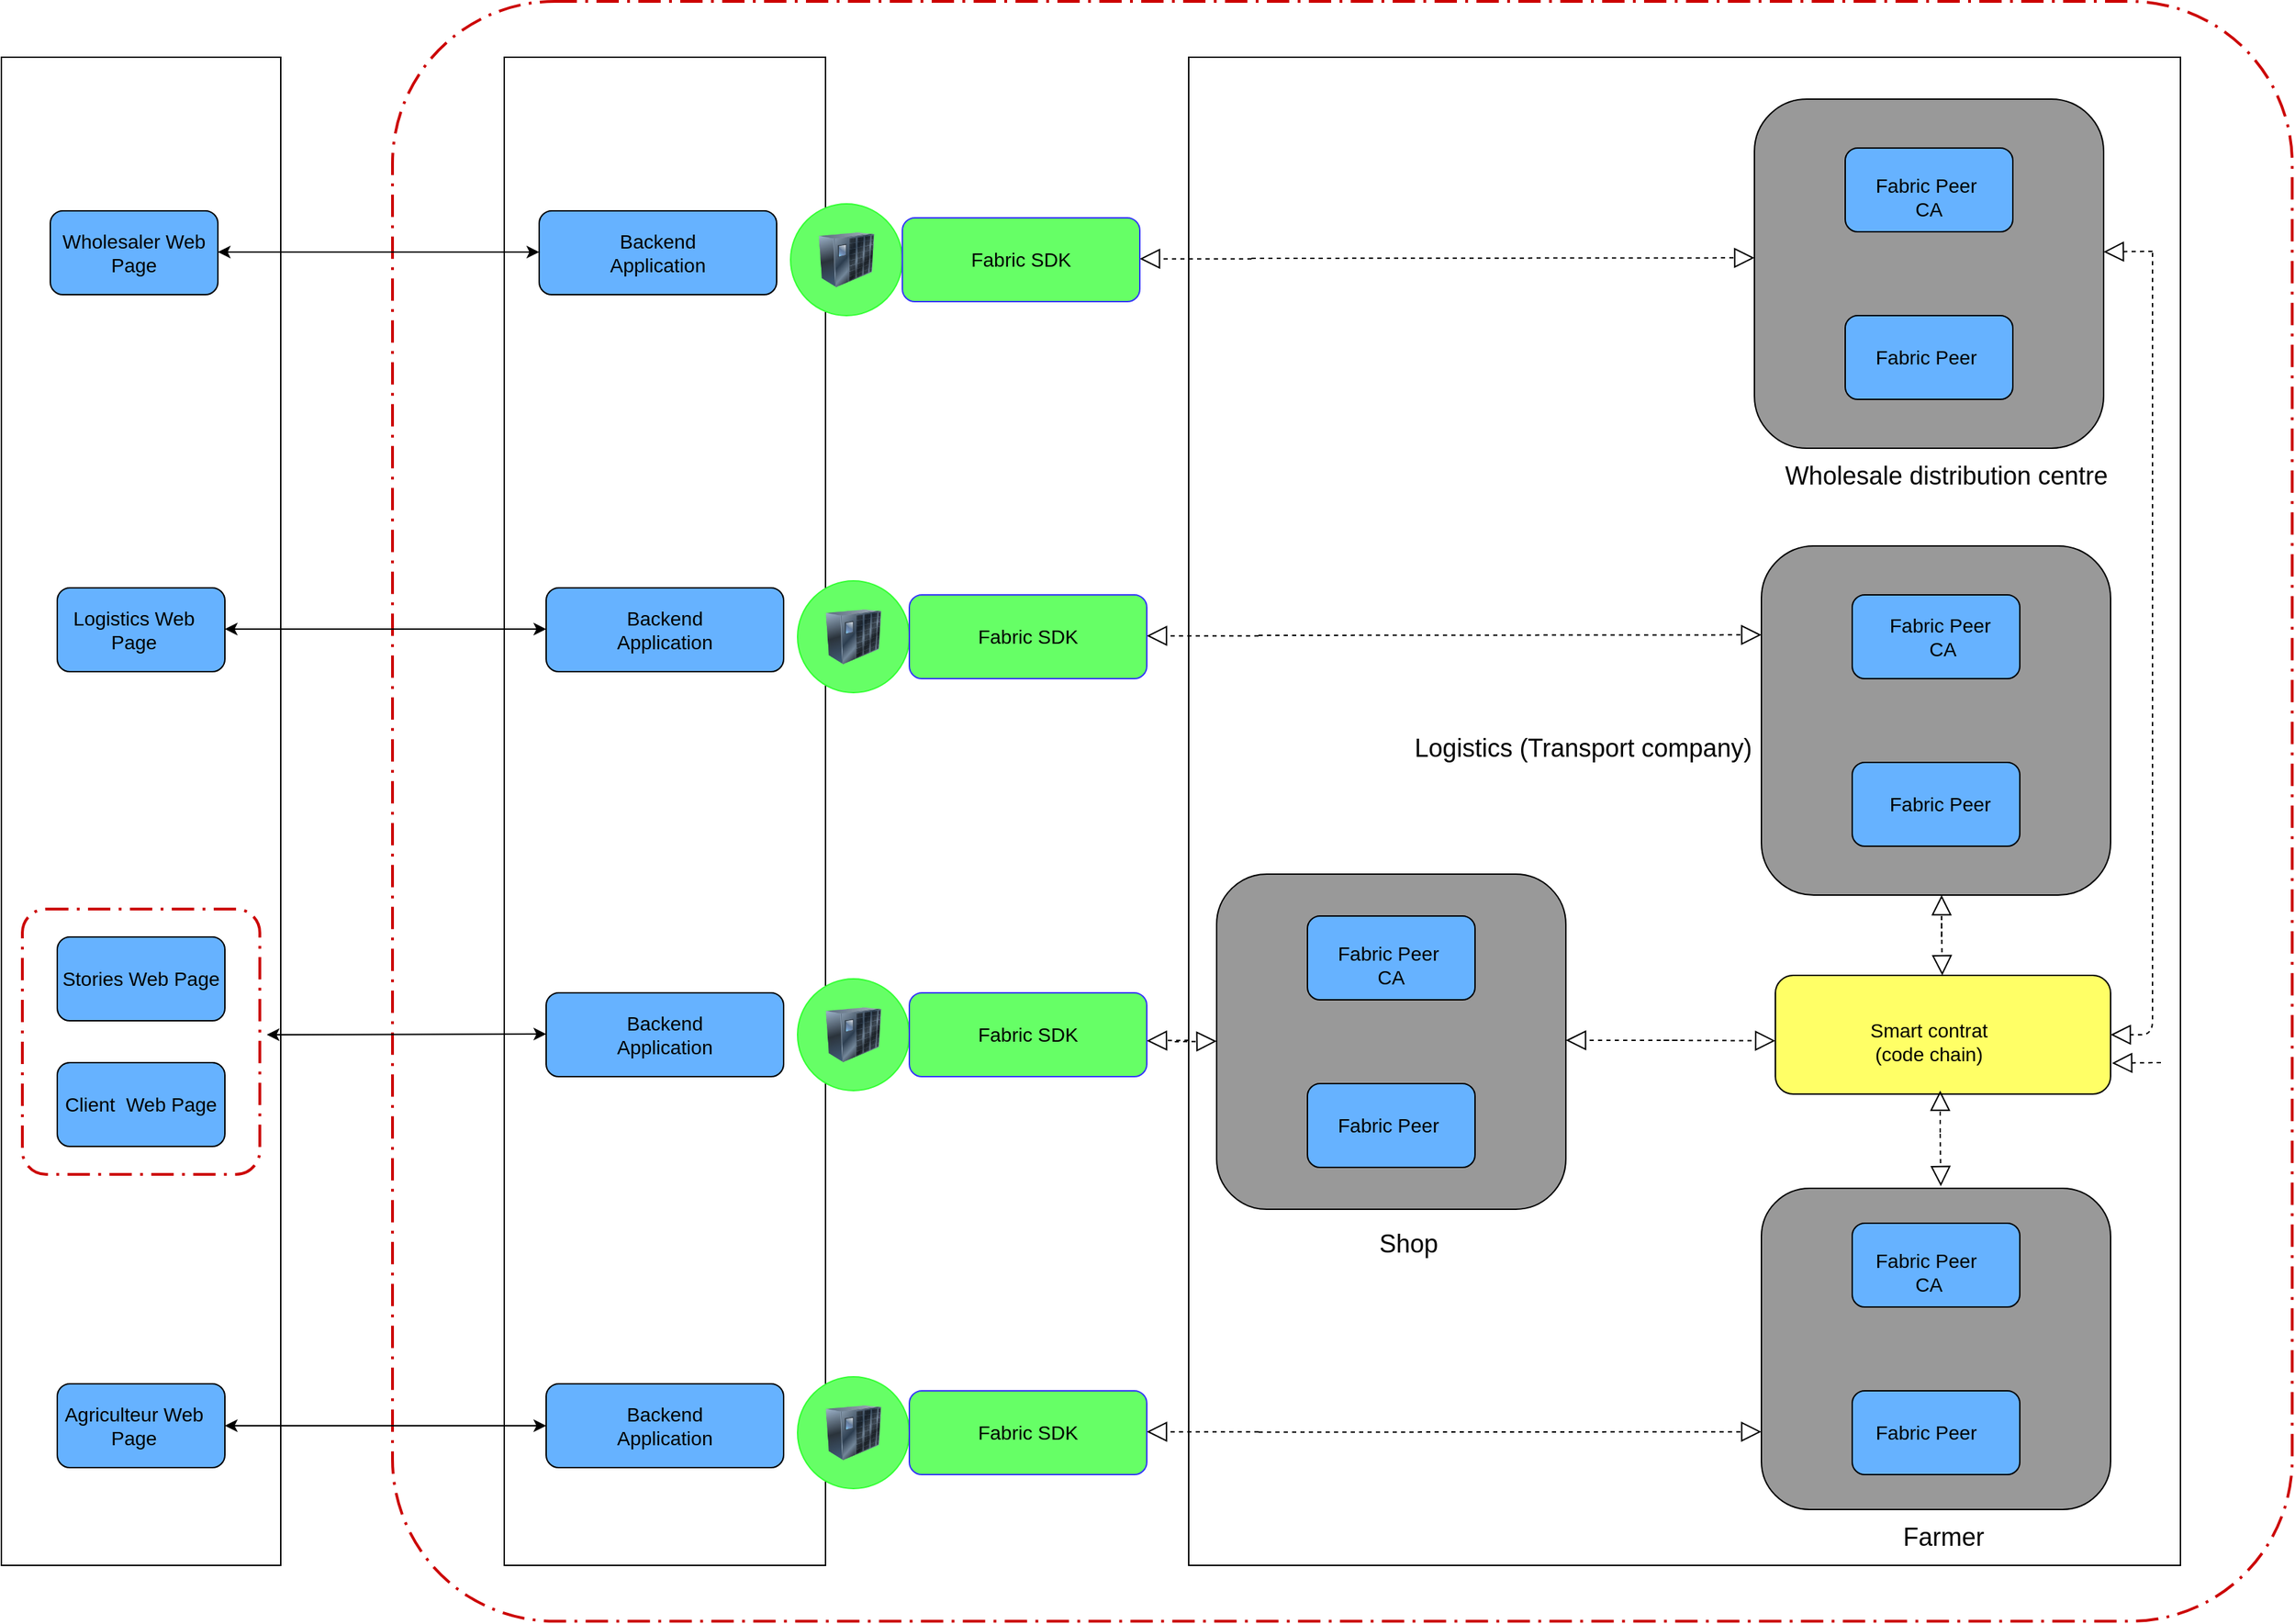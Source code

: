 <mxfile version="13.0.3" type="github">
  <diagram id="Uld2wgHHkagSajves6w5" name="Page-1">
    <mxGraphModel dx="4000" dy="1913" grid="1" gridSize="10" guides="1" tooltips="1" connect="1" arrows="1" fold="1" page="1" pageScale="1" pageWidth="827" pageHeight="1169" math="0" shadow="0">
      <root>
        <mxCell id="0" />
        <mxCell id="1" parent="0" />
        <mxCell id="8nDx5IEHLrmuxDFwGXn0-1" value="" style="rounded=0;whiteSpace=wrap;html=1;" parent="1" vertex="1">
          <mxGeometry x="-2360" width="200" height="1080" as="geometry" />
        </mxCell>
        <mxCell id="8nDx5IEHLrmuxDFwGXn0-12" value="" style="rounded=1;arcSize=10;dashed=1;strokeColor=#CC0000;fillColor=none;gradientColor=none;dashPattern=8 3 1 3;strokeWidth=2;" parent="1" vertex="1">
          <mxGeometry x="-2080" y="-40" width="1360" height="1160" as="geometry" />
        </mxCell>
        <mxCell id="8nDx5IEHLrmuxDFwGXn0-13" value="" style="rounded=1;arcSize=10;dashed=1;strokeColor=#CC0000;fillColor=none;gradientColor=none;dashPattern=8 3 1 3;strokeWidth=2;" parent="1" vertex="1">
          <mxGeometry x="-2345" y="610" width="170" height="190" as="geometry" />
        </mxCell>
        <mxCell id="8nDx5IEHLrmuxDFwGXn0-14" value="" style="rounded=0;whiteSpace=wrap;html=1;" parent="1" vertex="1">
          <mxGeometry x="-2000" width="230" height="1080" as="geometry" />
        </mxCell>
        <mxCell id="8nDx5IEHLrmuxDFwGXn0-23" value="" style="endArrow=classic;startArrow=classic;html=1;entryX=0;entryY=0.5;entryDx=0;entryDy=0;" parent="1" edge="1">
          <mxGeometry width="50" height="50" relative="1" as="geometry">
            <mxPoint x="-2200" y="980" as="sourcePoint" />
            <mxPoint x="-1970" y="980" as="targetPoint" />
          </mxGeometry>
        </mxCell>
        <mxCell id="8nDx5IEHLrmuxDFwGXn0-24" value="" style="endArrow=classic;startArrow=classic;html=1;entryX=0;entryY=0.5;entryDx=0;entryDy=0;" parent="1" edge="1">
          <mxGeometry width="50" height="50" relative="1" as="geometry">
            <mxPoint x="-2170" y="700" as="sourcePoint" />
            <mxPoint x="-1970" y="699.5" as="targetPoint" />
          </mxGeometry>
        </mxCell>
        <mxCell id="8nDx5IEHLrmuxDFwGXn0-25" value="" style="endArrow=classic;startArrow=classic;html=1;entryX=0;entryY=0.5;entryDx=0;entryDy=0;" parent="1" edge="1">
          <mxGeometry width="50" height="50" relative="1" as="geometry">
            <mxPoint x="-2200" y="409.5" as="sourcePoint" />
            <mxPoint x="-1970" y="409.5" as="targetPoint" />
          </mxGeometry>
        </mxCell>
        <mxCell id="8nDx5IEHLrmuxDFwGXn0-26" value="" style="rounded=0;whiteSpace=wrap;html=1;" parent="1" vertex="1">
          <mxGeometry x="-1510" width="710" height="1080" as="geometry" />
        </mxCell>
        <mxCell id="8nDx5IEHLrmuxDFwGXn0-27" value="" style="rounded=1;whiteSpace=wrap;html=1;shadow=0;fillColor=#999999;" parent="1" vertex="1">
          <mxGeometry x="-1490" y="585" width="250" height="240" as="geometry" />
        </mxCell>
        <mxCell id="8nDx5IEHLrmuxDFwGXn0-28" value="" style="rounded=1;whiteSpace=wrap;html=1;fillColor=#66B2FF;" parent="1" vertex="1">
          <mxGeometry x="-1425" y="615" width="120" height="60" as="geometry" />
        </mxCell>
        <mxCell id="8nDx5IEHLrmuxDFwGXn0-30" value="" style="rounded=1;whiteSpace=wrap;html=1;fillColor=#66B2FF;" parent="1" vertex="1">
          <mxGeometry x="-1425" y="735" width="120" height="60" as="geometry" />
        </mxCell>
        <mxCell id="8nDx5IEHLrmuxDFwGXn0-31" value="" style="rounded=1;whiteSpace=wrap;html=1;shadow=0;fillColor=#999999;" parent="1" vertex="1">
          <mxGeometry x="-1100" y="350" width="250" height="250" as="geometry" />
        </mxCell>
        <mxCell id="8nDx5IEHLrmuxDFwGXn0-32" value="" style="rounded=1;whiteSpace=wrap;html=1;fillColor=#66B2FF;" parent="1" vertex="1">
          <mxGeometry x="-1035" y="385" width="120" height="60" as="geometry" />
        </mxCell>
        <mxCell id="8nDx5IEHLrmuxDFwGXn0-33" value="" style="rounded=1;whiteSpace=wrap;html=1;fillColor=#66B2FF;" parent="1" vertex="1">
          <mxGeometry x="-1035" y="505" width="120" height="60" as="geometry" />
        </mxCell>
        <mxCell id="8nDx5IEHLrmuxDFwGXn0-34" value="" style="rounded=1;whiteSpace=wrap;html=1;shadow=0;fillColor=#999999;" parent="1" vertex="1">
          <mxGeometry x="-1100" y="810" width="250" height="230" as="geometry" />
        </mxCell>
        <mxCell id="8nDx5IEHLrmuxDFwGXn0-35" value="" style="rounded=1;whiteSpace=wrap;html=1;fillColor=#66B2FF;" parent="1" vertex="1">
          <mxGeometry x="-1035" y="835" width="120" height="60" as="geometry" />
        </mxCell>
        <mxCell id="8nDx5IEHLrmuxDFwGXn0-36" value="" style="rounded=1;whiteSpace=wrap;html=1;fillColor=#66B2FF;" parent="1" vertex="1">
          <mxGeometry x="-1035" y="955" width="120" height="60" as="geometry" />
        </mxCell>
        <mxCell id="8nDx5IEHLrmuxDFwGXn0-37" value="" style="rounded=1;whiteSpace=wrap;html=1;fillColor=#66B2FF;" parent="1" vertex="1">
          <mxGeometry x="-2320" y="380" width="120" height="60" as="geometry" />
        </mxCell>
        <mxCell id="8nDx5IEHLrmuxDFwGXn0-38" value="" style="rounded=1;whiteSpace=wrap;html=1;fillColor=#66B2FF;" parent="1" vertex="1">
          <mxGeometry x="-2320" y="630" width="120" height="60" as="geometry" />
        </mxCell>
        <mxCell id="8nDx5IEHLrmuxDFwGXn0-39" value="" style="rounded=1;whiteSpace=wrap;html=1;fillColor=#66B2FF;" parent="1" vertex="1">
          <mxGeometry x="-2320" y="720" width="120" height="60" as="geometry" />
        </mxCell>
        <mxCell id="8nDx5IEHLrmuxDFwGXn0-40" value="" style="rounded=1;whiteSpace=wrap;html=1;fillColor=#66B2FF;" parent="1" vertex="1">
          <mxGeometry x="-2320" y="950" width="120" height="60" as="geometry" />
        </mxCell>
        <mxCell id="8nDx5IEHLrmuxDFwGXn0-41" value="" style="rounded=1;whiteSpace=wrap;html=1;fillColor=#66B2FF;" parent="1" vertex="1">
          <mxGeometry x="-1970" y="380" width="170" height="60" as="geometry" />
        </mxCell>
        <mxCell id="8nDx5IEHLrmuxDFwGXn0-42" value="" style="rounded=1;whiteSpace=wrap;html=1;fillColor=#66B2FF;" parent="1" vertex="1">
          <mxGeometry x="-1970" y="670" width="170" height="60" as="geometry" />
        </mxCell>
        <mxCell id="8nDx5IEHLrmuxDFwGXn0-43" value="" style="rounded=1;whiteSpace=wrap;html=1;fillColor=#66B2FF;" parent="1" vertex="1">
          <mxGeometry x="-1970" y="950" width="170" height="60" as="geometry" />
        </mxCell>
        <mxCell id="8nDx5IEHLrmuxDFwGXn0-44" value="" style="rounded=1;whiteSpace=wrap;html=1;fillColor=#FFFF66;" parent="1" vertex="1">
          <mxGeometry x="-1090" y="657.5" width="240" height="85" as="geometry" />
        </mxCell>
        <mxCell id="8nDx5IEHLrmuxDFwGXn0-46" value="" style="endArrow=block;dashed=1;endFill=0;endSize=12;html=1;" parent="1" edge="1">
          <mxGeometry width="160" relative="1" as="geometry">
            <mxPoint x="-1170" y="704" as="sourcePoint" />
            <mxPoint x="-1090" y="704.33" as="targetPoint" />
          </mxGeometry>
        </mxCell>
        <mxCell id="8nDx5IEHLrmuxDFwGXn0-47" value="" style="endArrow=block;dashed=1;endFill=0;endSize=12;html=1;" parent="1" edge="1">
          <mxGeometry width="160" relative="1" as="geometry">
            <mxPoint x="-1160" y="704" as="sourcePoint" />
            <mxPoint x="-1240" y="704" as="targetPoint" />
          </mxGeometry>
        </mxCell>
        <mxCell id="8nDx5IEHLrmuxDFwGXn0-48" value="" style="endArrow=block;dashed=1;endFill=0;endSize=12;html=1;strokeColor=#000000;fillColor=#000000;" parent="1" target="8nDx5IEHLrmuxDFwGXn0-44" edge="1">
          <mxGeometry width="160" relative="1" as="geometry">
            <mxPoint x="-971" y="620" as="sourcePoint" />
            <mxPoint x="-827" y="600" as="targetPoint" />
          </mxGeometry>
        </mxCell>
        <mxCell id="8nDx5IEHLrmuxDFwGXn0-49" value="" style="endArrow=block;dashed=1;endFill=0;endSize=12;html=1;strokeColor=#000000;fillColor=#000000;entryX=0.5;entryY=1;entryDx=0;entryDy=0;" parent="1" edge="1">
          <mxGeometry width="160" relative="1" as="geometry">
            <mxPoint x="-971" y="630" as="sourcePoint" />
            <mxPoint x="-971" y="600" as="targetPoint" />
          </mxGeometry>
        </mxCell>
        <mxCell id="8nDx5IEHLrmuxDFwGXn0-50" value="" style="endArrow=block;dashed=1;endFill=0;endSize=12;html=1;strokeColor=#000000;fillColor=#000000;" parent="1" edge="1">
          <mxGeometry width="160" relative="1" as="geometry">
            <mxPoint x="-972" y="771" as="sourcePoint" />
            <mxPoint x="-971.531" y="808.5" as="targetPoint" />
          </mxGeometry>
        </mxCell>
        <mxCell id="8nDx5IEHLrmuxDFwGXn0-52" value="" style="endArrow=block;dashed=1;endFill=0;endSize=12;html=1;strokeColor=#000000;fillColor=#000000;entryX=0.5;entryY=1;entryDx=0;entryDy=0;" parent="1" edge="1">
          <mxGeometry width="160" relative="1" as="geometry">
            <mxPoint x="-972" y="770" as="sourcePoint" />
            <mxPoint x="-972" y="740" as="targetPoint" />
          </mxGeometry>
        </mxCell>
        <mxCell id="8nDx5IEHLrmuxDFwGXn0-54" value="" style="ellipse;whiteSpace=wrap;html=1;aspect=fixed;shadow=0;strokeColor=#33FF33;fillColor=#66FF66;" parent="1" vertex="1">
          <mxGeometry x="-1790" y="375" width="80" height="80" as="geometry" />
        </mxCell>
        <mxCell id="8nDx5IEHLrmuxDFwGXn0-55" value="" style="image;html=1;labelBackgroundColor=#ffffff;image=img/lib/clip_art/networking/UPS_128x128.png;shadow=0;strokeColor=#CC0000;fillColor=#66B2FF;" parent="1" vertex="1">
          <mxGeometry x="-1770" y="390" width="40" height="50" as="geometry" />
        </mxCell>
        <mxCell id="8nDx5IEHLrmuxDFwGXn0-57" value="" style="rounded=1;whiteSpace=wrap;html=1;shadow=0;strokeColor=#3333FF;fillColor=#66FF66;" parent="1" vertex="1">
          <mxGeometry x="-1710" y="385" width="170" height="60" as="geometry" />
        </mxCell>
        <mxCell id="8nDx5IEHLrmuxDFwGXn0-58" value="" style="ellipse;whiteSpace=wrap;html=1;aspect=fixed;shadow=0;strokeColor=#33FF33;fillColor=#66FF66;" parent="1" vertex="1">
          <mxGeometry x="-1790" y="660" width="80" height="80" as="geometry" />
        </mxCell>
        <mxCell id="8nDx5IEHLrmuxDFwGXn0-59" value="" style="image;html=1;labelBackgroundColor=#ffffff;image=img/lib/clip_art/networking/UPS_128x128.png;shadow=0;strokeColor=#CC0000;fillColor=#66B2FF;" parent="1" vertex="1">
          <mxGeometry x="-1770" y="675" width="40" height="50" as="geometry" />
        </mxCell>
        <mxCell id="8nDx5IEHLrmuxDFwGXn0-60" value="" style="rounded=1;whiteSpace=wrap;html=1;shadow=0;strokeColor=#3333FF;fillColor=#66FF66;" parent="1" vertex="1">
          <mxGeometry x="-1710" y="670" width="170" height="60" as="geometry" />
        </mxCell>
        <mxCell id="8nDx5IEHLrmuxDFwGXn0-61" value="" style="ellipse;whiteSpace=wrap;html=1;aspect=fixed;shadow=0;strokeColor=#33FF33;fillColor=#66FF66;" parent="1" vertex="1">
          <mxGeometry x="-1790" y="945" width="80" height="80" as="geometry" />
        </mxCell>
        <mxCell id="8nDx5IEHLrmuxDFwGXn0-62" value="" style="image;html=1;labelBackgroundColor=#ffffff;image=img/lib/clip_art/networking/UPS_128x128.png;shadow=0;strokeColor=#CC0000;fillColor=#66B2FF;" parent="1" vertex="1">
          <mxGeometry x="-1770" y="960" width="40" height="50" as="geometry" />
        </mxCell>
        <mxCell id="8nDx5IEHLrmuxDFwGXn0-63" value="" style="rounded=1;whiteSpace=wrap;html=1;shadow=0;strokeColor=#3333FF;fillColor=#66FF66;" parent="1" vertex="1">
          <mxGeometry x="-1710" y="955" width="170" height="60" as="geometry" />
        </mxCell>
        <mxCell id="8nDx5IEHLrmuxDFwGXn0-64" value="" style="endArrow=block;dashed=1;endFill=0;endSize=12;html=1;" parent="1" edge="1">
          <mxGeometry width="160" relative="1" as="geometry">
            <mxPoint x="-1460" y="414.33" as="sourcePoint" />
            <mxPoint x="-1540" y="414.33" as="targetPoint" />
          </mxGeometry>
        </mxCell>
        <mxCell id="8nDx5IEHLrmuxDFwGXn0-65" value="" style="endArrow=block;dashed=1;endFill=0;endSize=12;html=1;" parent="1" edge="1">
          <mxGeometry width="160" relative="1" as="geometry">
            <mxPoint x="-1460" y="414" as="sourcePoint" />
            <mxPoint x="-1100" y="413.66" as="targetPoint" />
          </mxGeometry>
        </mxCell>
        <mxCell id="8nDx5IEHLrmuxDFwGXn0-66" value="" style="endArrow=block;dashed=1;endFill=0;endSize=12;html=1;" parent="1" edge="1">
          <mxGeometry width="160" relative="1" as="geometry">
            <mxPoint x="-1460" y="984.67" as="sourcePoint" />
            <mxPoint x="-1100" y="984.33" as="targetPoint" />
          </mxGeometry>
        </mxCell>
        <mxCell id="8nDx5IEHLrmuxDFwGXn0-67" value="" style="endArrow=block;dashed=1;endFill=0;endSize=12;html=1;" parent="1" edge="1">
          <mxGeometry width="160" relative="1" as="geometry">
            <mxPoint x="-1460" y="984.33" as="sourcePoint" />
            <mxPoint x="-1540" y="984.33" as="targetPoint" />
          </mxGeometry>
        </mxCell>
        <mxCell id="8nDx5IEHLrmuxDFwGXn0-68" value="" style="endArrow=block;dashed=1;endFill=0;endSize=12;html=1;" parent="1" edge="1">
          <mxGeometry width="160" relative="1" as="geometry">
            <mxPoint x="-1510" y="704" as="sourcePoint" />
            <mxPoint x="-1540" y="704.33" as="targetPoint" />
          </mxGeometry>
        </mxCell>
        <mxCell id="8nDx5IEHLrmuxDFwGXn0-69" value="" style="endArrow=block;dashed=1;endFill=0;endSize=12;html=1;" parent="1" edge="1">
          <mxGeometry width="160" relative="1" as="geometry">
            <mxPoint x="-1520" y="705" as="sourcePoint" />
            <mxPoint x="-1490" y="704.66" as="targetPoint" />
          </mxGeometry>
        </mxCell>
        <mxCell id="8nDx5IEHLrmuxDFwGXn0-70" value="&lt;font style=&quot;font-size: 14px&quot;&gt;Fabric SDK&lt;/font&gt;" style="text;html=1;strokeColor=none;fillColor=none;align=center;verticalAlign=middle;whiteSpace=wrap;rounded=0;shadow=0;" parent="1" vertex="1">
          <mxGeometry x="-1685" y="405" width="120" height="20" as="geometry" />
        </mxCell>
        <mxCell id="8nDx5IEHLrmuxDFwGXn0-71" value="&lt;font style=&quot;font-size: 14px&quot;&gt;Backend Application&lt;/font&gt;" style="text;html=1;strokeColor=none;fillColor=none;align=center;verticalAlign=middle;whiteSpace=wrap;rounded=0;shadow=0;" parent="1" vertex="1">
          <mxGeometry x="-1945" y="400" width="120" height="20" as="geometry" />
        </mxCell>
        <mxCell id="8nDx5IEHLrmuxDFwGXn0-72" value="&lt;font style=&quot;font-size: 14px&quot;&gt;Backend Application&lt;/font&gt;" style="text;html=1;strokeColor=none;fillColor=none;align=center;verticalAlign=middle;whiteSpace=wrap;rounded=0;shadow=0;" parent="1" vertex="1">
          <mxGeometry x="-1945" y="690" width="120" height="20" as="geometry" />
        </mxCell>
        <mxCell id="8nDx5IEHLrmuxDFwGXn0-73" value="&lt;font style=&quot;font-size: 14px&quot;&gt;Backend Application&lt;/font&gt;" style="text;html=1;strokeColor=none;fillColor=none;align=center;verticalAlign=middle;whiteSpace=wrap;rounded=0;shadow=0;" parent="1" vertex="1">
          <mxGeometry x="-1945" y="970" width="120" height="20" as="geometry" />
        </mxCell>
        <mxCell id="8nDx5IEHLrmuxDFwGXn0-74" value="&lt;font style=&quot;font-size: 14px&quot;&gt;Fabric SDK&lt;/font&gt;" style="text;html=1;strokeColor=none;fillColor=none;align=center;verticalAlign=middle;whiteSpace=wrap;rounded=0;shadow=0;" parent="1" vertex="1">
          <mxGeometry x="-1685" y="690" width="120" height="20" as="geometry" />
        </mxCell>
        <mxCell id="8nDx5IEHLrmuxDFwGXn0-75" value="&lt;font style=&quot;font-size: 14px&quot;&gt;Fabric SDK&lt;/font&gt;" style="text;html=1;strokeColor=none;fillColor=none;align=center;verticalAlign=middle;whiteSpace=wrap;rounded=0;shadow=0;" parent="1" vertex="1">
          <mxGeometry x="-1685" y="975" width="120" height="20" as="geometry" />
        </mxCell>
        <mxCell id="8nDx5IEHLrmuxDFwGXn0-76" value="&lt;font style=&quot;font-size: 14px&quot;&gt;Smart contrat (code chain)&lt;/font&gt;" style="text;html=1;strokeColor=none;fillColor=none;align=center;verticalAlign=middle;whiteSpace=wrap;rounded=0;shadow=0;" parent="1" vertex="1">
          <mxGeometry x="-1040" y="695" width="120" height="20" as="geometry" />
        </mxCell>
        <mxCell id="8nDx5IEHLrmuxDFwGXn0-79" value="" style="rounded=1;whiteSpace=wrap;html=1;shadow=0;fillColor=#999999;" parent="1" vertex="1">
          <mxGeometry x="-1105" y="30" width="250" height="250" as="geometry" />
        </mxCell>
        <mxCell id="8nDx5IEHLrmuxDFwGXn0-80" value="" style="rounded=1;whiteSpace=wrap;html=1;fillColor=#66B2FF;" parent="1" vertex="1">
          <mxGeometry x="-1040" y="65" width="120" height="60" as="geometry" />
        </mxCell>
        <mxCell id="8nDx5IEHLrmuxDFwGXn0-81" value="" style="rounded=1;whiteSpace=wrap;html=1;fillColor=#66B2FF;" parent="1" vertex="1">
          <mxGeometry x="-1040" y="185" width="120" height="60" as="geometry" />
        </mxCell>
        <mxCell id="8nDx5IEHLrmuxDFwGXn0-102" value="" style="endArrow=classic;startArrow=classic;html=1;entryX=0;entryY=0.5;entryDx=0;entryDy=0;" parent="1" edge="1">
          <mxGeometry width="50" height="50" relative="1" as="geometry">
            <mxPoint x="-2205" y="139.5" as="sourcePoint" />
            <mxPoint x="-1975" y="139.5" as="targetPoint" />
          </mxGeometry>
        </mxCell>
        <mxCell id="8nDx5IEHLrmuxDFwGXn0-103" value="" style="rounded=1;whiteSpace=wrap;html=1;fillColor=#66B2FF;" parent="1" vertex="1">
          <mxGeometry x="-2325" y="110" width="120" height="60" as="geometry" />
        </mxCell>
        <mxCell id="8nDx5IEHLrmuxDFwGXn0-104" value="" style="rounded=1;whiteSpace=wrap;html=1;fillColor=#66B2FF;" parent="1" vertex="1">
          <mxGeometry x="-1975" y="110" width="170" height="60" as="geometry" />
        </mxCell>
        <mxCell id="8nDx5IEHLrmuxDFwGXn0-105" value="" style="ellipse;whiteSpace=wrap;html=1;aspect=fixed;shadow=0;strokeColor=#33FF33;fillColor=#66FF66;" parent="1" vertex="1">
          <mxGeometry x="-1795" y="105" width="80" height="80" as="geometry" />
        </mxCell>
        <mxCell id="8nDx5IEHLrmuxDFwGXn0-106" value="" style="image;html=1;labelBackgroundColor=#ffffff;image=img/lib/clip_art/networking/UPS_128x128.png;shadow=0;strokeColor=#CC0000;fillColor=#66B2FF;" parent="1" vertex="1">
          <mxGeometry x="-1775" y="120" width="40" height="50" as="geometry" />
        </mxCell>
        <mxCell id="8nDx5IEHLrmuxDFwGXn0-107" value="" style="rounded=1;whiteSpace=wrap;html=1;shadow=0;strokeColor=#3333FF;fillColor=#66FF66;" parent="1" vertex="1">
          <mxGeometry x="-1715" y="115" width="170" height="60" as="geometry" />
        </mxCell>
        <mxCell id="8nDx5IEHLrmuxDFwGXn0-108" value="" style="endArrow=block;dashed=1;endFill=0;endSize=12;html=1;" parent="1" edge="1">
          <mxGeometry width="160" relative="1" as="geometry">
            <mxPoint x="-1465" y="144.33" as="sourcePoint" />
            <mxPoint x="-1545" y="144.33" as="targetPoint" />
          </mxGeometry>
        </mxCell>
        <mxCell id="8nDx5IEHLrmuxDFwGXn0-109" value="" style="endArrow=block;dashed=1;endFill=0;endSize=12;html=1;" parent="1" edge="1">
          <mxGeometry width="160" relative="1" as="geometry">
            <mxPoint x="-1465" y="144" as="sourcePoint" />
            <mxPoint x="-1105" y="143.66" as="targetPoint" />
          </mxGeometry>
        </mxCell>
        <mxCell id="8nDx5IEHLrmuxDFwGXn0-110" value="&lt;font style=&quot;font-size: 14px&quot;&gt;Fabric SDK&lt;/font&gt;" style="text;html=1;strokeColor=none;fillColor=none;align=center;verticalAlign=middle;whiteSpace=wrap;rounded=0;shadow=0;" parent="1" vertex="1">
          <mxGeometry x="-1690" y="135" width="120" height="20" as="geometry" />
        </mxCell>
        <mxCell id="8nDx5IEHLrmuxDFwGXn0-111" value="&lt;font style=&quot;font-size: 14px&quot;&gt;Backend Application&lt;/font&gt;" style="text;html=1;strokeColor=none;fillColor=none;align=center;verticalAlign=middle;whiteSpace=wrap;rounded=0;shadow=0;" parent="1" vertex="1">
          <mxGeometry x="-1950" y="130" width="120" height="20" as="geometry" />
        </mxCell>
        <mxCell id="8nDx5IEHLrmuxDFwGXn0-112" value="" style="endArrow=block;dashed=1;endFill=0;endSize=12;html=1;" parent="1" edge="1">
          <mxGeometry width="160" relative="1" as="geometry">
            <mxPoint x="-820" y="139" as="sourcePoint" />
            <mxPoint x="-855" y="139.33" as="targetPoint" />
          </mxGeometry>
        </mxCell>
        <mxCell id="8nDx5IEHLrmuxDFwGXn0-113" value="" style="endArrow=block;dashed=1;endFill=0;endSize=12;html=1;" parent="1" target="8nDx5IEHLrmuxDFwGXn0-44" edge="1">
          <mxGeometry width="160" relative="1" as="geometry">
            <mxPoint x="-820" y="140" as="sourcePoint" />
            <mxPoint x="-845" y="700.33" as="targetPoint" />
            <Array as="points">
              <mxPoint x="-820" y="700" />
            </Array>
          </mxGeometry>
        </mxCell>
        <mxCell id="8nDx5IEHLrmuxDFwGXn0-115" value="" style="endArrow=block;dashed=1;endFill=0;endSize=12;html=1;" parent="1" edge="1">
          <mxGeometry width="160" relative="1" as="geometry">
            <mxPoint x="-814" y="720" as="sourcePoint" />
            <mxPoint x="-849" y="720.33" as="targetPoint" />
          </mxGeometry>
        </mxCell>
        <mxCell id="8nDx5IEHLrmuxDFwGXn0-116" value="&lt;font style=&quot;font-size: 14px&quot;&gt;Wholesaler&amp;nbsp;Web Page&lt;/font&gt;" style="text;html=1;strokeColor=none;fillColor=none;align=center;verticalAlign=middle;whiteSpace=wrap;rounded=0;shadow=0;" parent="1" vertex="1">
          <mxGeometry x="-2325" y="130" width="120" height="20" as="geometry" />
        </mxCell>
        <mxCell id="8nDx5IEHLrmuxDFwGXn0-117" value="&lt;font style=&quot;font-size: 14px&quot;&gt;Logistics&amp;nbsp;Web Page&lt;/font&gt;" style="text;html=1;strokeColor=none;fillColor=none;align=center;verticalAlign=middle;whiteSpace=wrap;rounded=0;shadow=0;" parent="1" vertex="1">
          <mxGeometry x="-2325" y="400" width="120" height="20" as="geometry" />
        </mxCell>
        <mxCell id="8nDx5IEHLrmuxDFwGXn0-118" value="&lt;font style=&quot;font-size: 14px&quot;&gt;Stories Web Page&lt;/font&gt;" style="text;html=1;strokeColor=none;fillColor=none;align=center;verticalAlign=middle;whiteSpace=wrap;rounded=0;shadow=0;" parent="1" vertex="1">
          <mxGeometry x="-2320" y="650" width="120" height="20" as="geometry" />
        </mxCell>
        <mxCell id="8nDx5IEHLrmuxDFwGXn0-119" value="&lt;font style=&quot;font-size: 14px&quot;&gt;Client&amp;nbsp; Web Page&lt;/font&gt;" style="text;html=1;strokeColor=none;fillColor=none;align=center;verticalAlign=middle;whiteSpace=wrap;rounded=0;shadow=0;" parent="1" vertex="1">
          <mxGeometry x="-2320" y="740" width="120" height="20" as="geometry" />
        </mxCell>
        <mxCell id="8nDx5IEHLrmuxDFwGXn0-121" value="&lt;font style=&quot;font-size: 14px&quot;&gt;Agriculteur Web Page&lt;/font&gt;" style="text;html=1;strokeColor=none;fillColor=none;align=center;verticalAlign=middle;whiteSpace=wrap;rounded=0;shadow=0;" parent="1" vertex="1">
          <mxGeometry x="-2325" y="970" width="120" height="20" as="geometry" />
        </mxCell>
        <mxCell id="8nDx5IEHLrmuxDFwGXn0-122" value="&lt;font style=&quot;font-size: 14px&quot;&gt;Fabric Peer&amp;nbsp;&lt;br&gt;CA&lt;br&gt;&lt;/font&gt;" style="text;html=1;strokeColor=none;fillColor=none;align=center;verticalAlign=middle;whiteSpace=wrap;rounded=0;shadow=0;" parent="1" vertex="1">
          <mxGeometry x="-1425" y="640" width="120" height="20" as="geometry" />
        </mxCell>
        <mxCell id="8nDx5IEHLrmuxDFwGXn0-123" value="&lt;font style=&quot;font-size: 14px&quot;&gt;Fabric Peer&amp;nbsp;&lt;br&gt;&lt;/font&gt;" style="text;html=1;strokeColor=none;fillColor=none;align=center;verticalAlign=middle;whiteSpace=wrap;rounded=0;shadow=0;" parent="1" vertex="1">
          <mxGeometry x="-1425" y="755" width="120" height="20" as="geometry" />
        </mxCell>
        <mxCell id="8nDx5IEHLrmuxDFwGXn0-124" value="&lt;font style=&quot;font-size: 14px&quot;&gt;Fabric Peer&amp;nbsp;&lt;br&gt;CA&lt;br&gt;&lt;/font&gt;" style="text;html=1;strokeColor=none;fillColor=none;align=center;verticalAlign=middle;whiteSpace=wrap;rounded=0;shadow=0;" parent="1" vertex="1">
          <mxGeometry x="-1040" y="860" width="120" height="20" as="geometry" />
        </mxCell>
        <mxCell id="8nDx5IEHLrmuxDFwGXn0-126" value="&lt;font style=&quot;font-size: 14px&quot;&gt;Fabric Peer&amp;nbsp;&lt;br&gt;CA&lt;br&gt;&lt;/font&gt;" style="text;html=1;strokeColor=none;fillColor=none;align=center;verticalAlign=middle;whiteSpace=wrap;rounded=0;shadow=0;" parent="1" vertex="1">
          <mxGeometry x="-1030" y="405" width="120" height="20" as="geometry" />
        </mxCell>
        <mxCell id="8nDx5IEHLrmuxDFwGXn0-127" value="&lt;font style=&quot;font-size: 14px&quot;&gt;Fabric Peer&amp;nbsp;&lt;br&gt;&lt;/font&gt;" style="text;html=1;strokeColor=none;fillColor=none;align=center;verticalAlign=middle;whiteSpace=wrap;rounded=0;shadow=0;" parent="1" vertex="1">
          <mxGeometry x="-1030" y="525" width="120" height="20" as="geometry" />
        </mxCell>
        <mxCell id="8nDx5IEHLrmuxDFwGXn0-128" value="&lt;font style=&quot;font-size: 14px&quot;&gt;Fabric Peer&amp;nbsp;&lt;br&gt;&lt;/font&gt;" style="text;html=1;strokeColor=none;fillColor=none;align=center;verticalAlign=middle;whiteSpace=wrap;rounded=0;shadow=0;" parent="1" vertex="1">
          <mxGeometry x="-1040" y="975" width="120" height="20" as="geometry" />
        </mxCell>
        <mxCell id="8nDx5IEHLrmuxDFwGXn0-130" value="&lt;font style=&quot;font-size: 14px&quot;&gt;Fabric Peer&amp;nbsp;&lt;br&gt;&lt;/font&gt;" style="text;html=1;strokeColor=none;fillColor=none;align=center;verticalAlign=middle;whiteSpace=wrap;rounded=0;shadow=0;" parent="1" vertex="1">
          <mxGeometry x="-1040" y="205" width="120" height="20" as="geometry" />
        </mxCell>
        <mxCell id="8nDx5IEHLrmuxDFwGXn0-131" value="&lt;font style=&quot;font-size: 14px&quot;&gt;Fabric Peer&amp;nbsp;&lt;br&gt;CA&lt;br&gt;&lt;/font&gt;" style="text;html=1;strokeColor=none;fillColor=none;align=center;verticalAlign=middle;whiteSpace=wrap;rounded=0;shadow=0;" parent="1" vertex="1">
          <mxGeometry x="-1040" y="90" width="120" height="20" as="geometry" />
        </mxCell>
        <mxCell id="8nDx5IEHLrmuxDFwGXn0-132" value="&lt;font style=&quot;font-size: 18px&quot;&gt;Wholesale distribution centre&lt;/font&gt;" style="text;html=1;strokeColor=none;fillColor=none;align=center;verticalAlign=middle;whiteSpace=wrap;rounded=0;shadow=0;" parent="1" vertex="1">
          <mxGeometry x="-1105" y="290" width="275" height="20" as="geometry" />
        </mxCell>
        <mxCell id="8nDx5IEHLrmuxDFwGXn0-133" value="&lt;font style=&quot;font-size: 18px&quot;&gt;Shop&lt;/font&gt;" style="text;html=1;strokeColor=none;fillColor=none;align=center;verticalAlign=middle;whiteSpace=wrap;rounded=0;shadow=0;" parent="1" vertex="1">
          <mxGeometry x="-1490" y="840" width="275" height="20" as="geometry" />
        </mxCell>
        <mxCell id="8nDx5IEHLrmuxDFwGXn0-134" value="&lt;span style=&quot;font-size: 18px&quot;&gt;Farmer&lt;/span&gt;" style="text;html=1;strokeColor=none;fillColor=none;align=center;verticalAlign=middle;whiteSpace=wrap;rounded=0;shadow=0;" parent="1" vertex="1">
          <mxGeometry x="-1107.5" y="1050" width="275" height="20" as="geometry" />
        </mxCell>
        <mxCell id="8nDx5IEHLrmuxDFwGXn0-137" value="&lt;font style=&quot;font-size: 18px&quot;&gt;Logistics (Transport company)&lt;/font&gt;" style="text;html=1;strokeColor=none;fillColor=none;align=center;verticalAlign=middle;whiteSpace=wrap;rounded=0;shadow=0;" parent="1" vertex="1">
          <mxGeometry x="-1365" y="485" width="275" height="20" as="geometry" />
        </mxCell>
      </root>
    </mxGraphModel>
  </diagram>
</mxfile>
